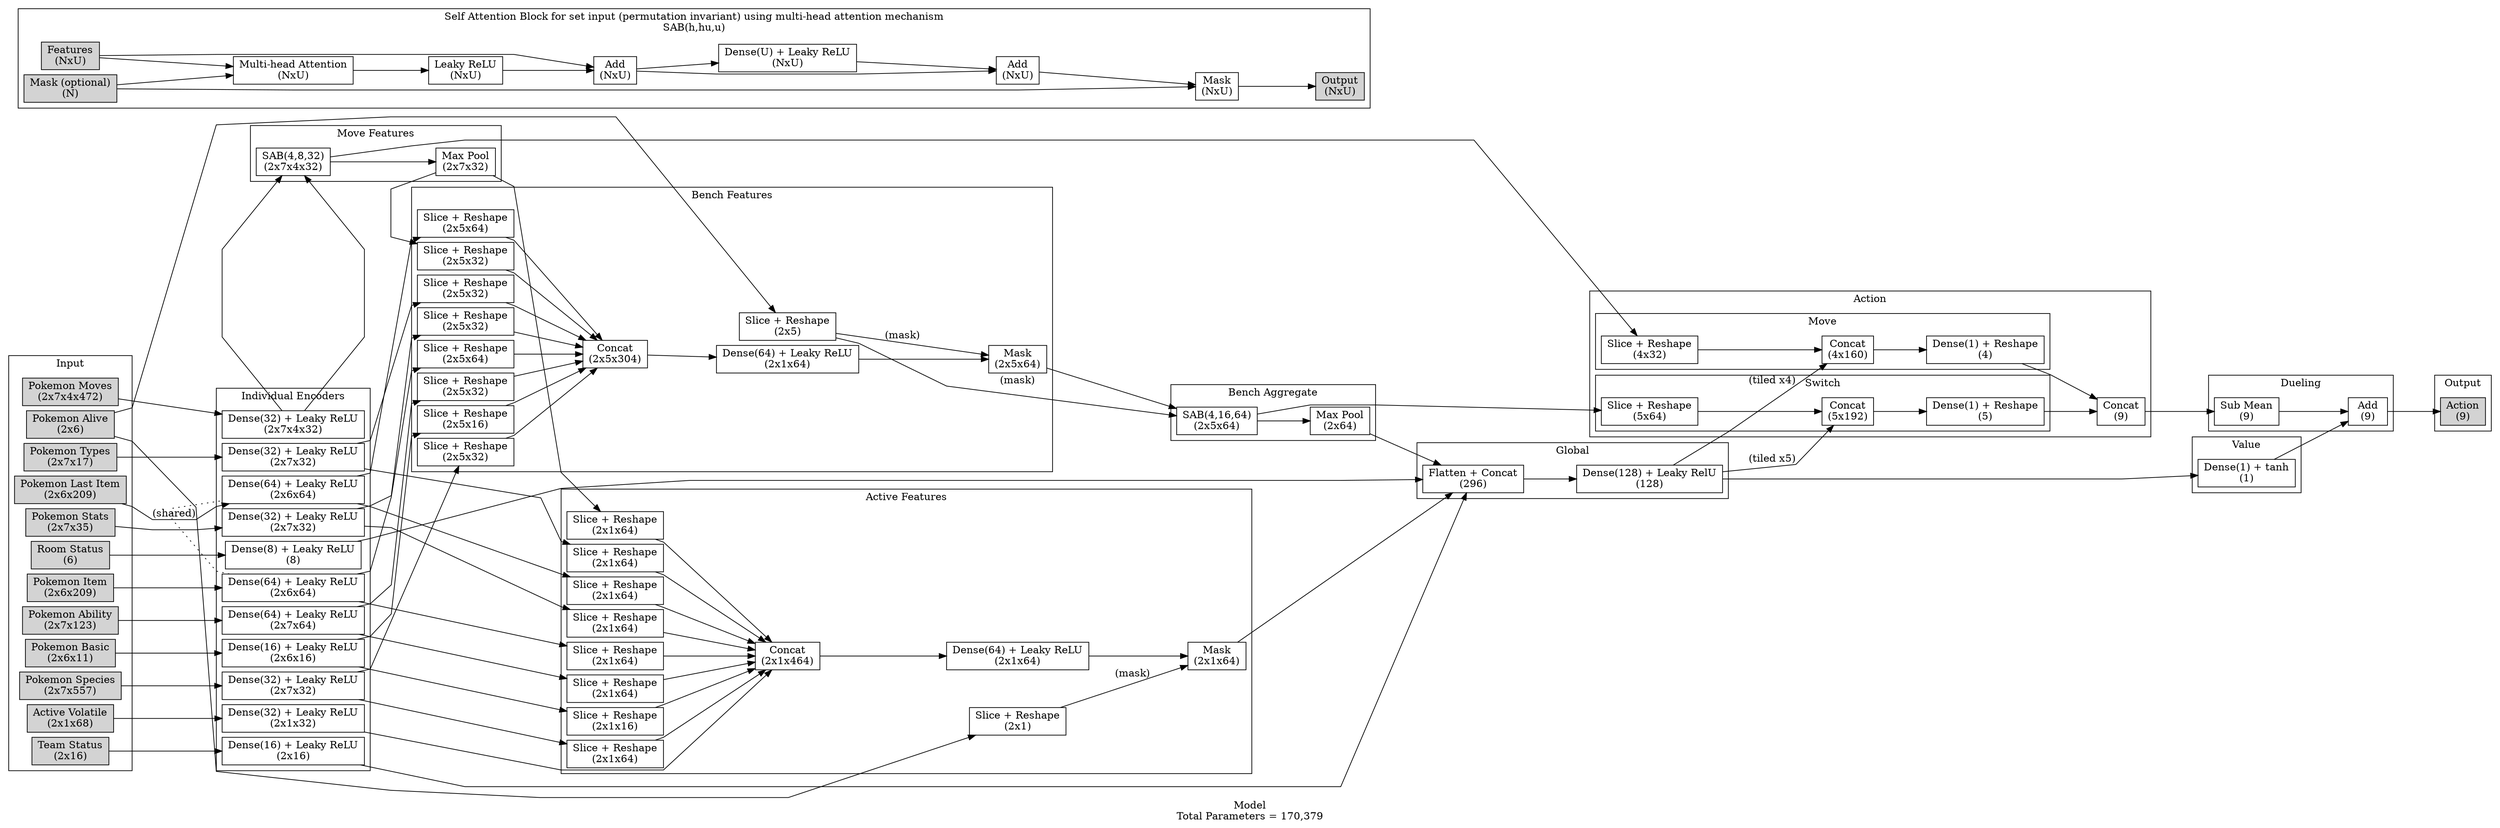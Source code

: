 digraph model {
    label = "Model\nTotal Parameters = 170,379"
    node [shape=rect]
    rankdir = LR
    splines = polyline
    ranksep = 1
    nodesep = 0.1

    subgraph cluster_input {
        label = "Input"

        node [style=filled]
        room_status [label="Room Status\n(6)"]
        team_status [label="Team Status\n(2x16)"]
        active_volatile [label="Active Volatile\n(2x1x68)"]
        pokemon_alive [label="Pokemon Alive\n(2x6)"]
        pokemon_basic [label="Pokemon Basic\n(2x6x11)"]
        pokemon_species [label="Pokemon Species\n(2x7x557)"]
        pokemon_types [label="Pokemon Types\n(2x7x17)"]
        pokemon_stats [label="Pokemon Stats\n(2x7x35)"]
        pokemon_ability [label="Pokemon Ability\n(2x7x123)"]
        pokemon_item [label="Pokemon Item\n(2x6x209)"]
        pokemon_last_item [label="Pokemon Last Item\n(2x6x209)"]
        pokemon_moves [label="Pokemon Moves\n(2x7x4x472)"]
    }

    subgraph cluster_encoder {
        label = "Individual Encoders"

        room_status_dense [label = "Dense(8) + Leaky ReLU\n(8)"]
        team_status_dense [label = "Dense(16) + Leaky ReLU\n(2x16)"]
        active_volatile_dense [label = "Dense(32) + Leaky ReLU\n(2x1x32)"]
        pokemon_basic_dense [label="Dense(16) + Leaky ReLU\n(2x6x16)"]
        pokemon_species_dense [label="Dense(32) + Leaky ReLU\n(2x7x32)"]
        pokemon_types_dense [label="Dense(32) + Leaky ReLU\n(2x7x32)"]
        pokemon_stats_dense [label="Dense(32) + Leaky ReLU\n(2x7x32)"]
        pokemon_ability_dense [label="Dense(64) + Leaky ReLU\n(2x7x64)"]
        pokemon_item_dense [label="Dense(64) + Leaky ReLU\n(2x6x64)"]
        pokemon_last_item_dense [label="Dense(64) + Leaky ReLU\n(2x6x64)"]
        pokemon_moves_dense [label="Dense(32) + Leaky ReLU\n(2x7x4x32)"]

        room_status -> room_status_dense
        team_status -> team_status_dense
        active_volatile -> active_volatile_dense
        pokemon_basic -> pokemon_basic_dense
        pokemon_species -> pokemon_species_dense
        pokemon_types -> pokemon_types_dense
        pokemon_stats -> pokemon_stats_dense
        pokemon_ability -> pokemon_ability_dense
        pokemon_item -> pokemon_item_dense
        pokemon_last_item -> pokemon_last_item_dense
        pokemon_moves -> pokemon_moves_dense

        edge [dir=none constraint=false style=dotted label="(shared)"]
        pokemon_item_dense -> pokemon_last_item_dense
    }

    subgraph cluster_move {
        label = "Move Features"

        pokemon_moves_attention [label="SAB(4,8,32)\n(2x7x4x32)"]
        pokemon_moves_aggregate [label="Max Pool\n(2x7x32)"]

        // TODO: Why does this cause a duplicate edge to be rendered?
        pokemon_moves_dense -> pokemon_moves_attention
        pokemon_moves_attention -> pokemon_moves_aggregate

        pokemon_moves -> pokemon_moves_attention [style=invis]
    }

    subgraph cluster_active {
        label = "Active Features"

        active_alive [label="Slice + Reshape\n(2x1)"]
        active_basic [label="Slice + Reshape\n(2x1x16)"]
        active_species [label="Slice + Reshape\n(2x1x64)"]
        active_types [label="Slice + Reshape\n(2x1x64)"]
        active_stats [label="Slice + Reshape\n(2x1x64)"]
        active_ability [label="Slice + Reshape\n(2x1x64)"] 
        active_item [label="Slice + Reshape\n(2x1x64)"]
        active_last_item [label="Slice + Reshape\n(2x1x64)"]
        active_moves [label="Slice + Reshape\n(2x1x64)"]
        active_concat [label="Concat\n(2x1x464)"]
        active_dense [label="Dense(64) + Leaky ReLU\n(2x1x64)"]
        active_mask [label="Mask\n(2x1x64)"]

        pokemon_alive -> active_alive
        pokemon_basic_dense -> active_basic
        pokemon_species_dense -> active_species
        pokemon_types_dense -> active_types
        pokemon_stats_dense -> active_stats
        pokemon_ability_dense -> active_ability
        pokemon_item_dense -> active_item
        pokemon_last_item_dense -> active_last_item
        pokemon_moves_aggregate -> active_moves
        {
            active_volatile_dense
            active_basic
            active_species
            active_types
            active_stats
            active_ability
            active_item
            active_last_item
            active_moves
        } -> active_concat
        active_concat -> active_dense
        active_dense -> active_mask
        active_alive -> active_mask [label="(mask)"]
    }

    subgraph cluster_bench {
        label = "Bench Features"

        bench_alive [label="Slice + Reshape\n(2x5)"]
        bench_basic [label="Slice + Reshape\n(2x5x16)"]
        bench_species [label="Slice + Reshape\n(2x5x32)"]
        bench_types [label="Slice + Reshape\n(2x5x32)"]
        bench_stats [label="Slice + Reshape\n(2x5x32)"]
        bench_ability [label="Slice + Reshape\n(2x5x32)"] 
        bench_item [label="Slice + Reshape\n(2x5x64)"]
        bench_last_item [label="Slice + Reshape\n(2x5x64)"]
        bench_moves [label="Slice + Reshape\n(2x5x32)"]
        bench_concat [label="Concat\n(2x5x304)"]
        bench_dense [label="Dense(64) + Leaky ReLU\n(2x1x64)"]
        bench_mask [label="Mask\n(2x5x64)"]

        pokemon_alive -> bench_alive
        pokemon_basic_dense -> bench_basic
        pokemon_species_dense -> bench_species
        pokemon_types_dense -> bench_types
        pokemon_stats_dense -> bench_stats
        pokemon_ability_dense -> bench_ability
        pokemon_item_dense -> bench_item
        pokemon_last_item_dense -> bench_last_item
        pokemon_moves_aggregate -> bench_moves
        {
            bench_basic
            bench_species
            bench_types
            bench_stats
            bench_ability
            bench_item
            bench_last_item
            bench_moves
        } -> bench_concat
        bench_concat -> bench_dense
        bench_dense -> bench_mask
        bench_alive -> bench_mask [label="(mask)"]

        //active_concat -> bench_concat [style=invis]
    }

    subgraph cluster_bench_aggregate {
        label = "Bench Aggregate"

        bench_attention [label="SAB(4,16,64)\n(2x5x64)"]
        bench_aggregate [label="Max Pool\n(2x64)"]

        bench_mask -> bench_attention
        bench_alive -> bench_attention [label="(mask)"]
        bench_attention -> bench_aggregate
    }

    subgraph cluster_global {
        label = "Global"

        global_concat [label="Flatten + Concat\n(296)"]
        global_dense [label="Dense(128) + Leaky RelU\n(128)"]

        {
            room_status_dense
            team_status_dense
            active_mask
            bench_aggregate
        } -> global_concat
        global_concat -> global_dense
    }

    subgraph cluster_action {
        label = "Action"

        subgraph cluster_action_move {
            label = "Move"

            us_moves_slice [label="Slice + Reshape\n(4x32)"]
            us_moves_concat [label="Concat\n(4x160)"]
            us_move_q [label="Dense(1) + Reshape\n(4)"]

            pokemon_moves_attention -> us_moves_slice
            us_moves_slice -> us_moves_concat
            global_dense -> us_moves_concat [label="(tiled x4)"]
            us_moves_concat -> us_move_q

            global_concat -> us_moves_slice [style=invis]
        }

        subgraph cluster_action_switch {
            label = "Switch"

            us_pokemon_slice [label="Slice + Reshape\n(5x64)"]
            us_pokemon_concat [label="Concat\n(5x192)"]
            us_switch_q [label="Dense(1) + Reshape\n(5)"]

            bench_attention -> us_pokemon_slice
            us_pokemon_slice -> us_pokemon_concat
            global_dense -> us_pokemon_concat [label="(tiled x5)"]
            us_pokemon_concat -> us_switch_q

            global_concat -> us_pokemon_slice [style=invis]
        }

        q [label="Concat\n(9)"]

        us_move_q -> q
        us_switch_q -> q
    }

    subgraph cluster_value {
        label = "Value"

        v [label="Dense(1) + tanh\n(1)"]

        global_dense -> v

        q -> v [style=invis]
    }

    subgraph cluster_dueling {
        label = "Dueling"

        q_centered [label="Sub Mean\n(9)"]
        a [label="Add\n(9)"]

        q -> q_centered
        q_centered -> a
        v -> a
    }

    subgraph cluster_output {
        label = "Output"

        node [style=filled]
        output [label="Action\n(9)"]

        a -> output
    }

    subgraph cluster_sab {
        label = "Self Attention Block for set input (permutation invariant) using multi-head attention mechanism\nSAB(h,hu,u)"

        features [style=filled label="Features\n(NxU)"]
        mask [style=filled label="Mask (optional)\n(N)"]
        attention [label="Multi-head Attention\n(NxU)"]
        attention_activation [label="Leaky ReLU\n(NxU)"]
        residual_1 [label="Add\n(NxU)"]
        attention_dense [label="Dense(U) + Leaky ReLU\n(NxU)"]
        residual_2 [label="Add\n(NxU)"]
        attention_mask [label="Mask\n(NxU)"]
        attention_out [style=filled label="Output\n(NxU)"]

        features -> attention
        mask -> attention
        attention -> attention_activation
        features -> residual_1
        attention_activation -> residual_1
        residual_1 -> attention_dense
        residual_1 -> residual_2
        attention_dense ->  residual_2
        residual_2 -> attention_mask
        mask -> attention_mask
        attention_mask -> attention_out
    }
}
